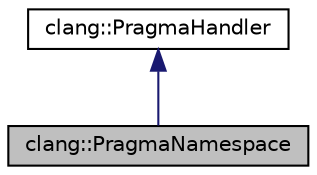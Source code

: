 digraph "clang::PragmaNamespace"
{
 // LATEX_PDF_SIZE
  bgcolor="transparent";
  edge [fontname="Helvetica",fontsize="10",labelfontname="Helvetica",labelfontsize="10"];
  node [fontname="Helvetica",fontsize="10",shape=record];
  Node1 [label="clang::PragmaNamespace",height=0.2,width=0.4,color="black", fillcolor="grey75", style="filled", fontcolor="black",tooltip="PragmaNamespace - This PragmaHandler subdivides the namespace of pragmas, allowing hierarchical pragm..."];
  Node2 -> Node1 [dir="back",color="midnightblue",fontsize="10",style="solid",fontname="Helvetica"];
  Node2 [label="clang::PragmaHandler",height=0.2,width=0.4,color="black",URL="$classclang_1_1PragmaHandler.html",tooltip="PragmaHandler - Instances of this interface defined to handle the various pragmas that the language f..."];
}
